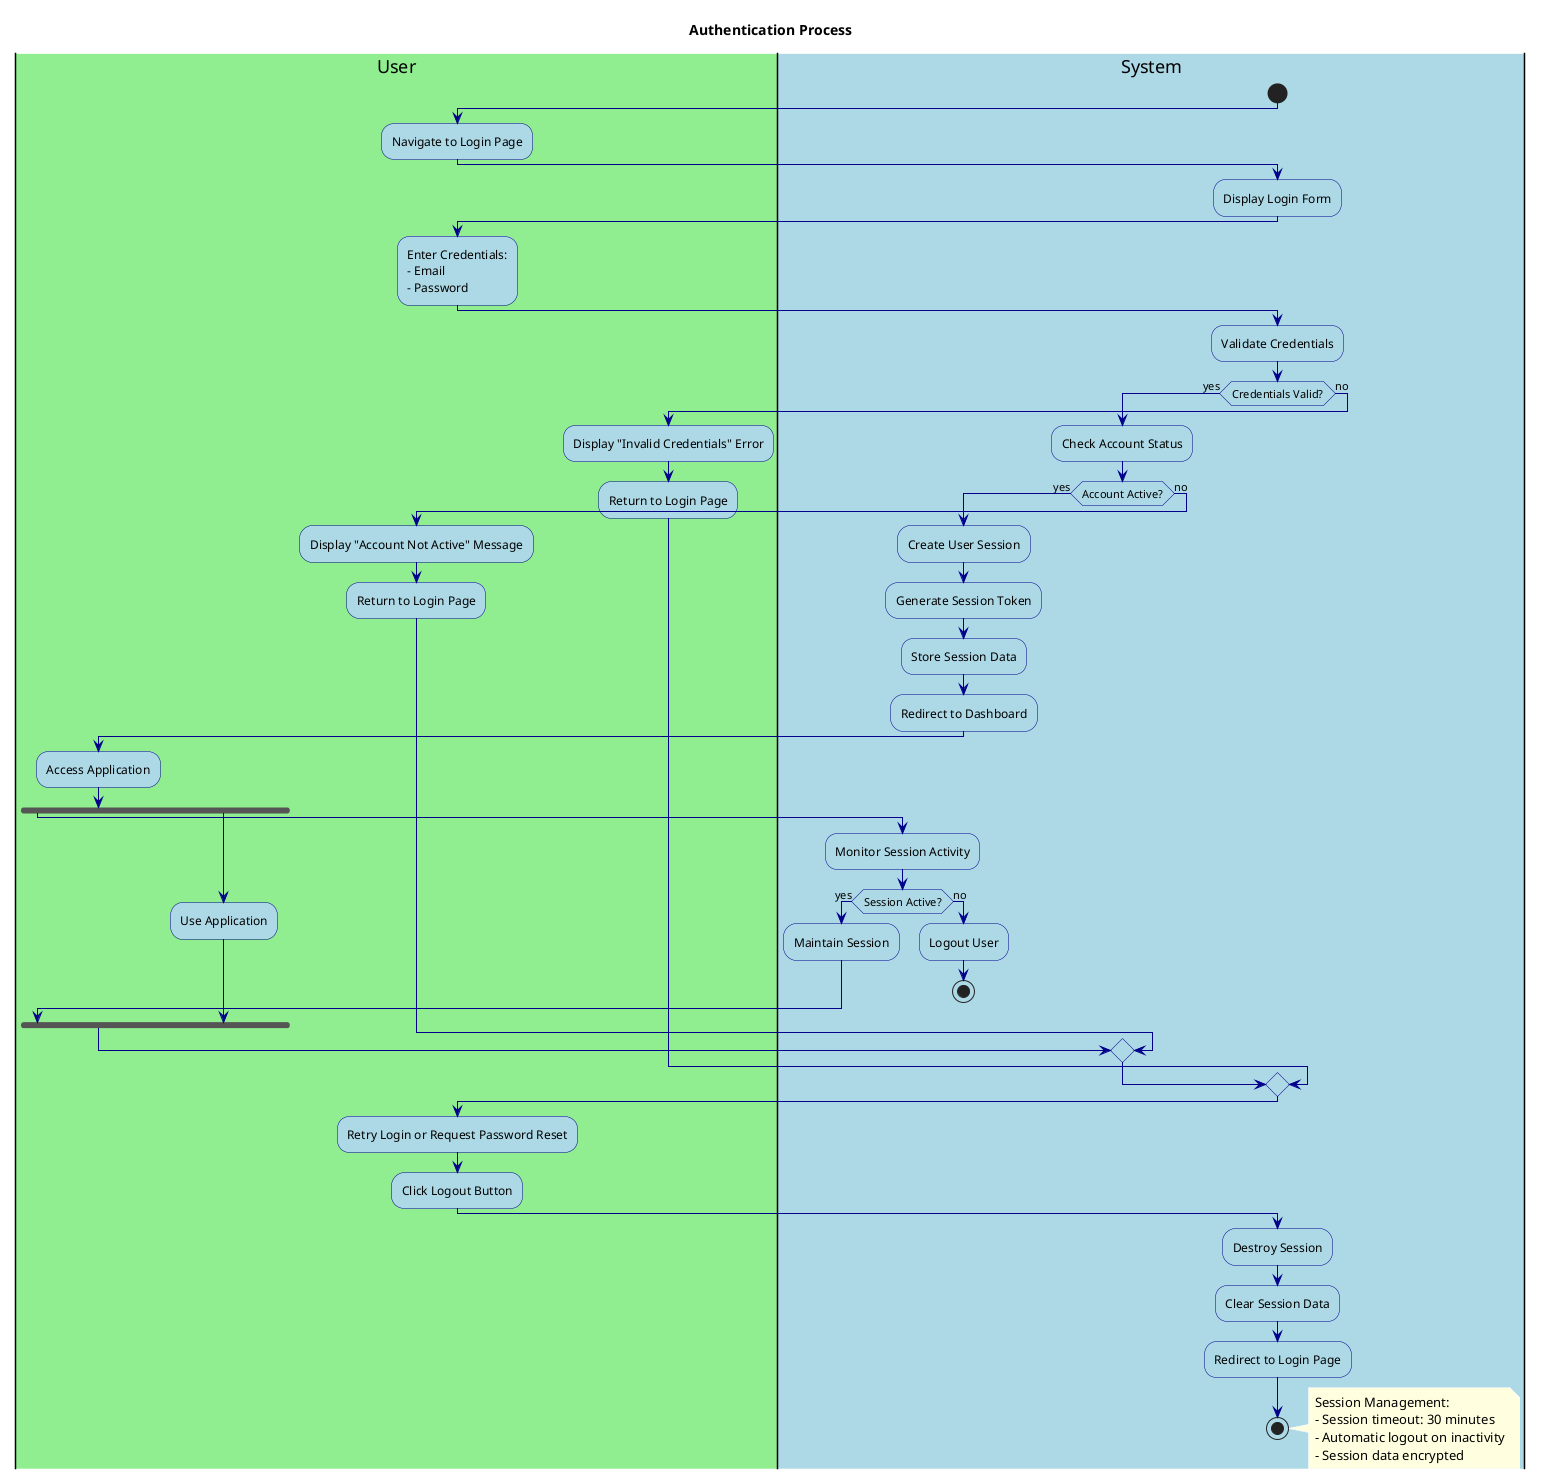@startuml Authentication

' Styling
skinparam backgroundColor white
skinparam activity {
    BackgroundColor LightBlue
    BorderColor DarkBlue
    FontColor Black
}
skinparam arrow {
    Color DarkBlue
    FontColor Black
}
skinparam note {
    BackgroundColor LightYellow
    BorderColor DarkYellow
    FontColor Black
}

title Authentication Process

|#LightGreen|User|
|#LightBlue|System|

' Login Flow
start

|User|
:Navigate to Login Page;

|System|
:Display Login Form;

|User|
:Enter Credentials:
- Email
- Password;

|System|
:Validate Credentials;

if (Credentials Valid?) then (yes)
  :Check Account Status;
  
  if (Account Active?) then (yes)
    :Create User Session;
    :Generate Session Token;
    :Store Session Data;
    :Redirect to Dashboard;
    
    |User|
    :Access Application;
    
    fork
      |System|
      :Monitor Session Activity;
      
      if (Session Active?) then (yes)
        :Maintain Session;
      else (no)
        :Logout User;
        stop
      endif
    fork again
      |User|
      :Use Application;
    end fork
  else (no)
    :Display "Account Not Active" Message;
    :Return to Login Page;
  endif
else (no)
  :Display "Invalid Credentials" Error;
  :Return to Login Page;
endif

|User|
:Retry Login or Request Password Reset;

' Logout Flow
|User|
:Click Logout Button;

|System|
:Destroy Session;
:Clear Session Data;
:Redirect to Login Page;

stop

note right
  Session Management:
  - Session timeout: 30 minutes
  - Automatic logout on inactivity
  - Session data encrypted
end note

@enduml 